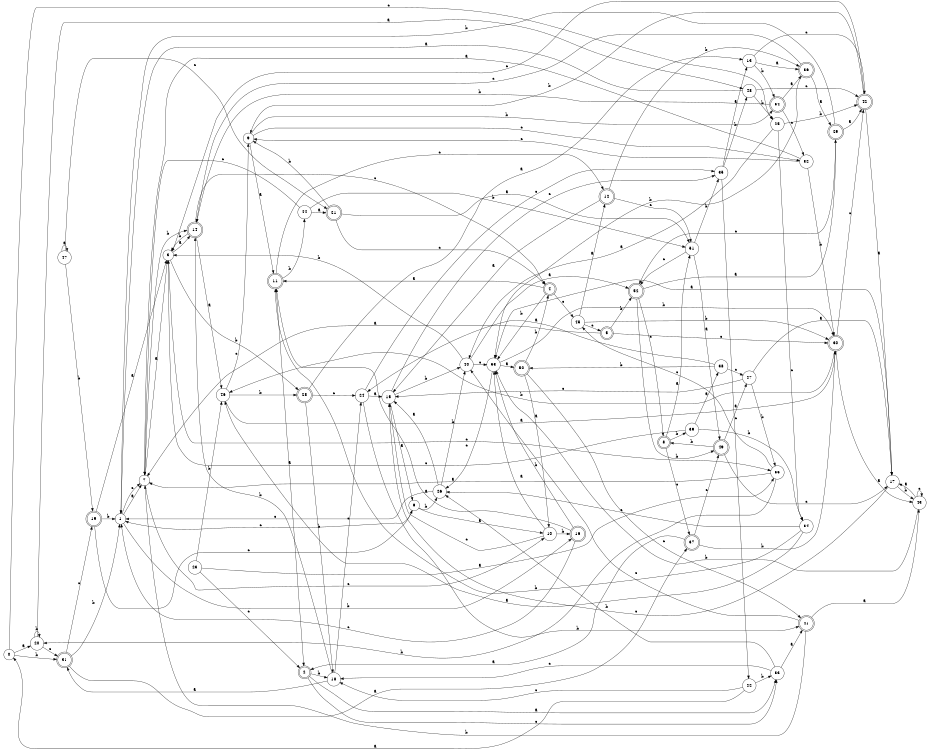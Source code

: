digraph n45_4 {
__start0 [label="" shape="none"];

rankdir=LR;
size="8,5";

s0 [style="filled", color="black", fillcolor="white" shape="circle", label="0"];
s1 [style="filled", color="black", fillcolor="white" shape="circle", label="1"];
s2 [style="rounded,filled", color="black", fillcolor="white" shape="doublecircle", label="2"];
s3 [style="filled", color="black", fillcolor="white" shape="circle", label="3"];
s4 [style="rounded,filled", color="black", fillcolor="white" shape="doublecircle", label="4"];
s5 [style="rounded,filled", color="black", fillcolor="white" shape="doublecircle", label="5"];
s6 [style="filled", color="black", fillcolor="white" shape="circle", label="6"];
s7 [style="filled", color="black", fillcolor="white" shape="circle", label="7"];
s8 [style="rounded,filled", color="black", fillcolor="white" shape="doublecircle", label="8"];
s9 [style="filled", color="black", fillcolor="white" shape="circle", label="9"];
s10 [style="filled", color="black", fillcolor="white" shape="circle", label="10"];
s11 [style="rounded,filled", color="black", fillcolor="white" shape="doublecircle", label="11"];
s12 [style="rounded,filled", color="black", fillcolor="white" shape="doublecircle", label="12"];
s13 [style="filled", color="black", fillcolor="white" shape="circle", label="13"];
s14 [style="rounded,filled", color="black", fillcolor="white" shape="doublecircle", label="14"];
s15 [style="filled", color="black", fillcolor="white" shape="circle", label="15"];
s16 [style="rounded,filled", color="black", fillcolor="white" shape="doublecircle", label="16"];
s17 [style="filled", color="black", fillcolor="white" shape="circle", label="17"];
s18 [style="filled", color="black", fillcolor="white" shape="circle", label="18"];
s19 [style="rounded,filled", color="black", fillcolor="white" shape="doublecircle", label="19"];
s20 [style="filled", color="black", fillcolor="white" shape="circle", label="20"];
s21 [style="rounded,filled", color="black", fillcolor="white" shape="doublecircle", label="21"];
s22 [style="filled", color="black", fillcolor="white" shape="circle", label="22"];
s23 [style="filled", color="black", fillcolor="white" shape="circle", label="23"];
s24 [style="filled", color="black", fillcolor="white" shape="circle", label="24"];
s25 [style="filled", color="black", fillcolor="white" shape="circle", label="25"];
s26 [style="filled", color="black", fillcolor="white" shape="circle", label="26"];
s27 [style="filled", color="black", fillcolor="white" shape="circle", label="27"];
s28 [style="rounded,filled", color="black", fillcolor="white" shape="doublecircle", label="28"];
s29 [style="rounded,filled", color="black", fillcolor="white" shape="doublecircle", label="29"];
s30 [style="rounded,filled", color="black", fillcolor="white" shape="doublecircle", label="30"];
s31 [style="rounded,filled", color="black", fillcolor="white" shape="doublecircle", label="31"];
s32 [style="filled", color="black", fillcolor="white" shape="circle", label="32"];
s33 [style="filled", color="black", fillcolor="white" shape="circle", label="33"];
s34 [style="filled", color="black", fillcolor="white" shape="circle", label="34"];
s35 [style="filled", color="black", fillcolor="white" shape="circle", label="35"];
s36 [style="rounded,filled", color="black", fillcolor="white" shape="doublecircle", label="36"];
s37 [style="rounded,filled", color="black", fillcolor="white" shape="doublecircle", label="37"];
s38 [style="filled", color="black", fillcolor="white" shape="circle", label="38"];
s39 [style="filled", color="black", fillcolor="white" shape="circle", label="39"];
s40 [style="filled", color="black", fillcolor="white" shape="circle", label="40"];
s41 [style="rounded,filled", color="black", fillcolor="white" shape="doublecircle", label="41"];
s42 [style="rounded,filled", color="black", fillcolor="white" shape="doublecircle", label="42"];
s43 [style="filled", color="black", fillcolor="white" shape="circle", label="43"];
s44 [style="filled", color="black", fillcolor="white" shape="circle", label="44"];
s45 [style="filled", color="black", fillcolor="white" shape="circle", label="45"];
s46 [style="filled", color="black", fillcolor="white" shape="circle", label="46"];
s47 [style="filled", color="black", fillcolor="white" shape="circle", label="47"];
s48 [style="filled", color="black", fillcolor="white" shape="circle", label="48"];
s49 [style="rounded,filled", color="black", fillcolor="white" shape="doublecircle", label="49"];
s50 [style="rounded,filled", color="black", fillcolor="white" shape="doublecircle", label="50"];
s51 [style="filled", color="black", fillcolor="white" shape="circle", label="51"];
s52 [style="rounded,filled", color="black", fillcolor="white" shape="doublecircle", label="52"];
s53 [style="filled", color="black", fillcolor="white" shape="circle", label="53"];
s54 [style="rounded,filled", color="black", fillcolor="white" shape="doublecircle", label="54"];
s55 [style="filled", color="black", fillcolor="white" shape="circle", label="55"];
s0 -> s20 [label="a"];
s0 -> s31 [label="b"];
s0 -> s25 [label="c"];
s1 -> s7 [label="a"];
s1 -> s16 [label="b"];
s1 -> s7 [label="c"];
s2 -> s33 [label="a"];
s2 -> s18 [label="b"];
s2 -> s33 [label="c"];
s3 -> s14 [label="a"];
s3 -> s28 [label="b"];
s3 -> s55 [label="c"];
s4 -> s11 [label="a"];
s4 -> s53 [label="b"];
s4 -> s45 [label="c"];
s5 -> s7 [label="a"];
s5 -> s52 [label="b"];
s5 -> s30 [label="c"];
s6 -> s10 [label="a"];
s6 -> s26 [label="b"];
s6 -> s1 [label="c"];
s7 -> s3 [label="a"];
s7 -> s14 [label="b"];
s7 -> s10 [label="c"];
s8 -> s51 [label="a"];
s8 -> s39 [label="b"];
s8 -> s37 [label="c"];
s9 -> s11 [label="a"];
s9 -> s54 [label="b"];
s9 -> s32 [label="c"];
s10 -> s53 [label="a"];
s10 -> s16 [label="b"];
s10 -> s15 [label="c"];
s11 -> s2 [label="a"];
s11 -> s44 [label="b"];
s11 -> s12 [label="c"];
s12 -> s15 [label="a"];
s12 -> s36 [label="b"];
s12 -> s51 [label="c"];
s13 -> s36 [label="a"];
s13 -> s54 [label="b"];
s13 -> s42 [label="c"];
s14 -> s46 [label="a"];
s14 -> s3 [label="b"];
s14 -> s4 [label="c"];
s15 -> s6 [label="a"];
s15 -> s40 [label="b"];
s15 -> s35 [label="c"];
s16 -> s11 [label="a"];
s16 -> s53 [label="b"];
s16 -> s1 [label="c"];
s17 -> s53 [label="a"];
s17 -> s43 [label="b"];
s17 -> s15 [label="c"];
s18 -> s31 [label="a"];
s18 -> s14 [label="b"];
s18 -> s24 [label="c"];
s19 -> s3 [label="a"];
s19 -> s1 [label="b"];
s19 -> s6 [label="c"];
s20 -> s48 [label="a"];
s20 -> s20 [label="b"];
s20 -> s31 [label="c"];
s21 -> s51 [label="a"];
s21 -> s9 [label="b"];
s21 -> s4 [label="c"];
s22 -> s0 [label="a"];
s22 -> s33 [label="b"];
s22 -> s18 [label="c"];
s23 -> s55 [label="a"];
s23 -> s46 [label="b"];
s23 -> s2 [label="c"];
s24 -> s15 [label="a"];
s24 -> s41 [label="b"];
s24 -> s35 [label="c"];
s25 -> s40 [label="a"];
s25 -> s42 [label="b"];
s25 -> s34 [label="c"];
s26 -> s15 [label="a"];
s26 -> s40 [label="b"];
s26 -> s1 [label="c"];
s27 -> s17 [label="a"];
s27 -> s55 [label="b"];
s27 -> s15 [label="c"];
s28 -> s13 [label="a"];
s28 -> s18 [label="b"];
s28 -> s24 [label="c"];
s29 -> s42 [label="a"];
s29 -> s1 [label="b"];
s29 -> s52 [label="c"];
s30 -> s43 [label="a"];
s30 -> s46 [label="b"];
s30 -> s42 [label="c"];
s31 -> s37 [label="a"];
s31 -> s1 [label="b"];
s31 -> s19 [label="c"];
s32 -> s7 [label="a"];
s32 -> s30 [label="b"];
s32 -> s9 [label="c"];
s33 -> s41 [label="a"];
s33 -> s26 [label="b"];
s33 -> s18 [label="c"];
s34 -> s46 [label="a"];
s34 -> s11 [label="b"];
s34 -> s26 [label="c"];
s35 -> s13 [label="a"];
s35 -> s48 [label="b"];
s35 -> s22 [label="c"];
s36 -> s29 [label="a"];
s36 -> s53 [label="b"];
s36 -> s14 [label="c"];
s37 -> s2 [label="a"];
s37 -> s30 [label="b"];
s37 -> s49 [label="c"];
s38 -> s24 [label="a"];
s38 -> s50 [label="b"];
s38 -> s27 [label="c"];
s39 -> s38 [label="a"];
s39 -> s34 [label="b"];
s39 -> s3 [label="c"];
s40 -> s52 [label="a"];
s40 -> s3 [label="b"];
s40 -> s53 [label="c"];
s41 -> s43 [label="a"];
s41 -> s7 [label="b"];
s41 -> s40 [label="c"];
s42 -> s17 [label="a"];
s42 -> s9 [label="b"];
s42 -> s3 [label="c"];
s43 -> s17 [label="a"];
s43 -> s53 [label="b"];
s43 -> s43 [label="c"];
s44 -> s21 [label="a"];
s44 -> s51 [label="b"];
s44 -> s7 [label="c"];
s45 -> s12 [label="a"];
s45 -> s30 [label="b"];
s45 -> s5 [label="c"];
s46 -> s30 [label="a"];
s46 -> s28 [label="b"];
s46 -> s9 [label="c"];
s47 -> s47 [label="a"];
s47 -> s19 [label="b"];
s47 -> s21 [label="c"];
s48 -> s1 [label="a"];
s48 -> s25 [label="b"];
s48 -> s42 [label="c"];
s49 -> s27 [label="a"];
s49 -> s8 [label="b"];
s49 -> s17 [label="c"];
s50 -> s10 [label="a"];
s50 -> s4 [label="b"];
s50 -> s41 [label="c"];
s51 -> s49 [label="a"];
s51 -> s35 [label="b"];
s51 -> s52 [label="c"];
s52 -> s29 [label="a"];
s52 -> s49 [label="b"];
s52 -> s8 [label="c"];
s53 -> s50 [label="a"];
s53 -> s30 [label="b"];
s53 -> s26 [label="c"];
s54 -> s36 [label="a"];
s54 -> s14 [label="b"];
s54 -> s32 [label="c"];
s55 -> s7 [label="a"];
s55 -> s20 [label="b"];
s55 -> s45 [label="c"];

}